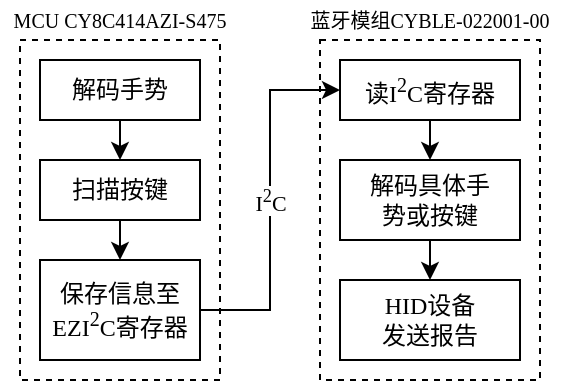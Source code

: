 <mxfile version="26.0.7">
  <diagram name="第 1 页" id="xj4az8rMtTg3b-KRMfOO">
    <mxGraphModel dx="819" dy="469" grid="1" gridSize="10" guides="1" tooltips="1" connect="1" arrows="1" fold="1" page="1" pageScale="1" pageWidth="827" pageHeight="1169" math="0" shadow="0">
      <root>
        <mxCell id="0" />
        <mxCell id="1" parent="0" />
        <mxCell id="9YBVQH54t0jLCTENVG2o-14" value="" style="rounded=0;whiteSpace=wrap;html=1;dashed=1;fillColor=none;fontFamily=Times New Roman;" vertex="1" parent="1">
          <mxGeometry x="380" y="270" width="110" height="170" as="geometry" />
        </mxCell>
        <mxCell id="9YBVQH54t0jLCTENVG2o-7" value="" style="rounded=0;whiteSpace=wrap;html=1;dashed=1;fillColor=none;fontFamily=Times New Roman;" vertex="1" parent="1">
          <mxGeometry x="230" y="270" width="100" height="170" as="geometry" />
        </mxCell>
        <mxCell id="9YBVQH54t0jLCTENVG2o-4" style="edgeStyle=orthogonalEdgeStyle;rounded=0;orthogonalLoop=1;jettySize=auto;html=1;exitX=0.5;exitY=1;exitDx=0;exitDy=0;entryX=0.5;entryY=0;entryDx=0;entryDy=0;fontFamily=Times New Roman;" edge="1" parent="1" source="9YBVQH54t0jLCTENVG2o-1" target="9YBVQH54t0jLCTENVG2o-3">
          <mxGeometry relative="1" as="geometry" />
        </mxCell>
        <mxCell id="9YBVQH54t0jLCTENVG2o-1" value="解码手势" style="rounded=0;whiteSpace=wrap;html=1;fontFamily=Times New Roman;" vertex="1" parent="1">
          <mxGeometry x="240" y="280" width="80" height="30" as="geometry" />
        </mxCell>
        <mxCell id="9YBVQH54t0jLCTENVG2o-6" style="edgeStyle=orthogonalEdgeStyle;rounded=0;orthogonalLoop=1;jettySize=auto;html=1;exitX=0.5;exitY=1;exitDx=0;exitDy=0;entryX=0.5;entryY=0;entryDx=0;entryDy=0;fontFamily=Times New Roman;" edge="1" parent="1" source="9YBVQH54t0jLCTENVG2o-3" target="9YBVQH54t0jLCTENVG2o-5">
          <mxGeometry relative="1" as="geometry" />
        </mxCell>
        <mxCell id="9YBVQH54t0jLCTENVG2o-3" value="扫描按键" style="rounded=0;whiteSpace=wrap;html=1;fontFamily=Times New Roman;" vertex="1" parent="1">
          <mxGeometry x="240" y="330" width="80" height="30" as="geometry" />
        </mxCell>
        <mxCell id="9YBVQH54t0jLCTENVG2o-16" style="edgeStyle=orthogonalEdgeStyle;rounded=0;orthogonalLoop=1;jettySize=auto;html=1;exitX=1;exitY=0.5;exitDx=0;exitDy=0;entryX=0;entryY=0.5;entryDx=0;entryDy=0;fontFamily=Times New Roman;" edge="1" parent="1" source="9YBVQH54t0jLCTENVG2o-5" target="9YBVQH54t0jLCTENVG2o-13">
          <mxGeometry relative="1" as="geometry" />
        </mxCell>
        <mxCell id="9YBVQH54t0jLCTENVG2o-19" value="I&lt;sup&gt;2&lt;/sup&gt;C" style="edgeLabel;html=1;align=center;verticalAlign=middle;resizable=0;points=[];fontFamily=Times New Roman;" vertex="1" connectable="0" parent="9YBVQH54t0jLCTENVG2o-16">
          <mxGeometry x="-0.124" relative="1" as="geometry">
            <mxPoint y="-11" as="offset" />
          </mxGeometry>
        </mxCell>
        <mxCell id="9YBVQH54t0jLCTENVG2o-5" value="保存信息至EZI&lt;sup&gt;2&lt;/sup&gt;C寄存器" style="rounded=0;whiteSpace=wrap;html=1;fontFamily=Times New Roman;" vertex="1" parent="1">
          <mxGeometry x="240" y="380" width="80" height="50" as="geometry" />
        </mxCell>
        <mxCell id="9YBVQH54t0jLCTENVG2o-8" value="&lt;font style=&quot;font-size: 10px;&quot;&gt;MCU CY8C414AZI-S475&lt;/font&gt;" style="text;html=1;align=center;verticalAlign=middle;whiteSpace=wrap;rounded=0;fontFamily=Times New Roman;" vertex="1" parent="1">
          <mxGeometry x="220" y="250" width="120" height="20" as="geometry" />
        </mxCell>
        <mxCell id="9YBVQH54t0jLCTENVG2o-21" style="edgeStyle=orthogonalEdgeStyle;rounded=0;orthogonalLoop=1;jettySize=auto;html=1;exitX=0.5;exitY=1;exitDx=0;exitDy=0;entryX=0.5;entryY=0;entryDx=0;entryDy=0;fontFamily=Times New Roman;" edge="1" parent="1" source="9YBVQH54t0jLCTENVG2o-10" target="9YBVQH54t0jLCTENVG2o-12">
          <mxGeometry relative="1" as="geometry" />
        </mxCell>
        <mxCell id="9YBVQH54t0jLCTENVG2o-10" value="解码具体手&lt;div&gt;势或按键&lt;/div&gt;" style="rounded=0;whiteSpace=wrap;html=1;fontFamily=Times New Roman;" vertex="1" parent="1">
          <mxGeometry x="390" y="330" width="90" height="40" as="geometry" />
        </mxCell>
        <mxCell id="9YBVQH54t0jLCTENVG2o-12" value="HID设备&lt;div&gt;发送报告&lt;/div&gt;" style="rounded=0;whiteSpace=wrap;html=1;fontFamily=Times New Roman;" vertex="1" parent="1">
          <mxGeometry x="390" y="390" width="90" height="40" as="geometry" />
        </mxCell>
        <mxCell id="9YBVQH54t0jLCTENVG2o-20" style="edgeStyle=orthogonalEdgeStyle;rounded=0;orthogonalLoop=1;jettySize=auto;html=1;exitX=0.5;exitY=1;exitDx=0;exitDy=0;entryX=0.5;entryY=0;entryDx=0;entryDy=0;fontFamily=Times New Roman;" edge="1" parent="1" source="9YBVQH54t0jLCTENVG2o-13" target="9YBVQH54t0jLCTENVG2o-10">
          <mxGeometry relative="1" as="geometry" />
        </mxCell>
        <mxCell id="9YBVQH54t0jLCTENVG2o-13" value="读I&lt;sup&gt;2&lt;/sup&gt;C寄存器" style="rounded=0;whiteSpace=wrap;html=1;fontFamily=Times New Roman;" vertex="1" parent="1">
          <mxGeometry x="390" y="280" width="90" height="30" as="geometry" />
        </mxCell>
        <mxCell id="9YBVQH54t0jLCTENVG2o-15" value="&lt;font style=&quot;font-size: 10px;&quot;&gt;蓝牙模组CYBLE-022001-00&lt;/font&gt;" style="text;html=1;align=center;verticalAlign=middle;whiteSpace=wrap;rounded=0;fontFamily=Times New Roman;" vertex="1" parent="1">
          <mxGeometry x="370" y="250" width="130" height="20" as="geometry" />
        </mxCell>
      </root>
    </mxGraphModel>
  </diagram>
</mxfile>
